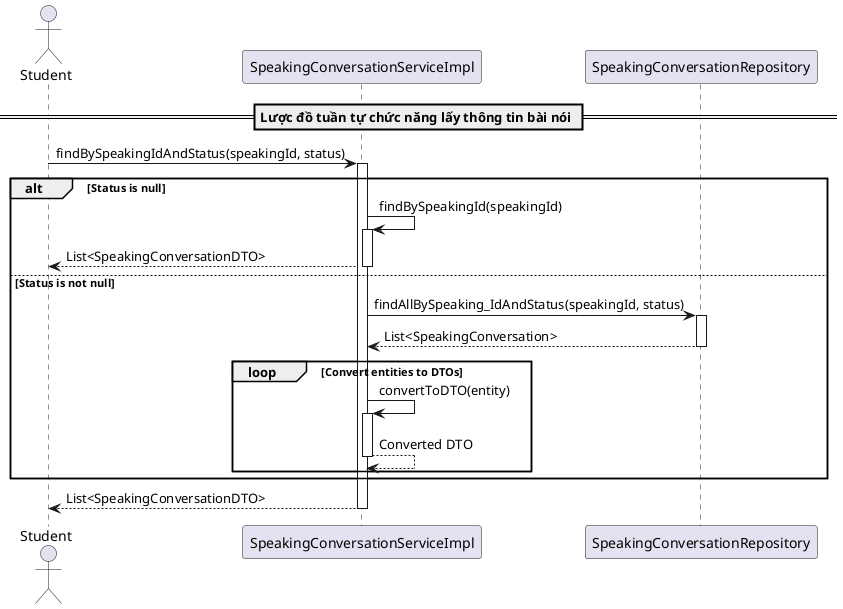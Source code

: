 @startuml findBySpeakingIdAndStatus

actor Student
participant "SpeakingConversationServiceImpl" as SpeakingService
participant "SpeakingConversationRepository" as Repository

== Lược đồ tuần tự chức năng lấy thông tin bài nói ==
Student -> SpeakingService: findBySpeakingIdAndStatus(speakingId, status)
activate SpeakingService

alt Status is null
    SpeakingService -> SpeakingService: findBySpeakingId(speakingId)
    activate SpeakingService
    SpeakingService --> Student: List<SpeakingConversationDTO>
    deactivate SpeakingService
else Status is not null
    SpeakingService -> Repository: findAllBySpeaking_IdAndStatus(speakingId, status)
    activate Repository
    Repository --> SpeakingService: List<SpeakingConversation>
    deactivate Repository

    loop Convert entities to DTOs
        SpeakingService -> SpeakingService: convertToDTO(entity)
        activate SpeakingService
        SpeakingService --> SpeakingService: Converted DTO
        deactivate SpeakingService
    end
end

SpeakingService --> Student: List<SpeakingConversationDTO>
deactivate SpeakingService

@enduml
